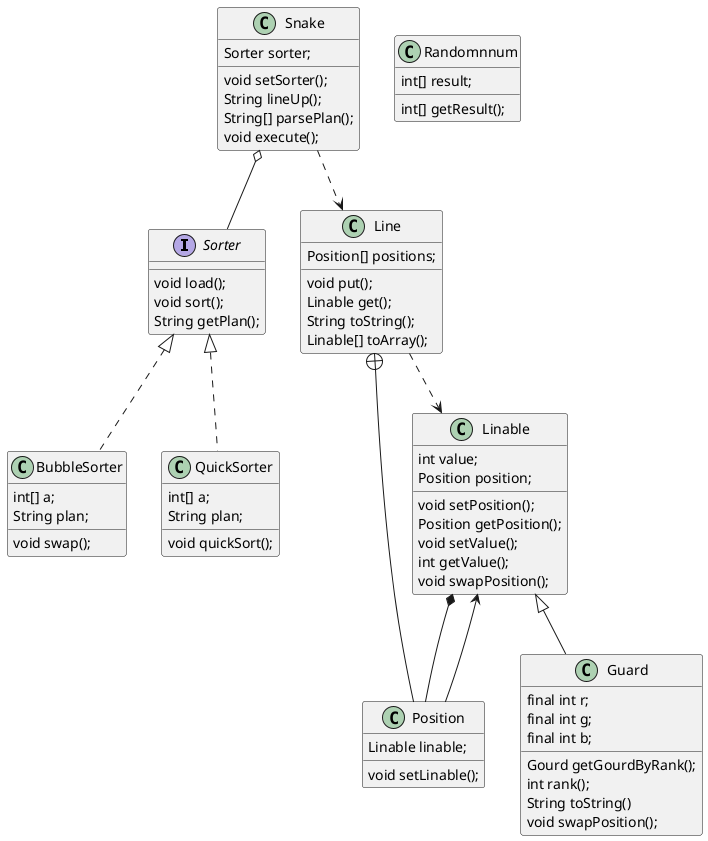 @startuml
interface Sorter{
    void load();
    void sort();
    String getPlan();
}

class BubbleSorter{

    int[] a;
    String plan;

    void swap();

}

class QuickSorter{

    int[] a;
    String plan;

    void quickSort();

}

class Linable{
    int value;
    Position position;
    void setPosition();
    Position getPosition();
    void setValue();
    int getValue();
    void swapPosition();
}



class Line{
    Position[] positions;

    void put();
    Linable get();
    String toString();
    Linable[] toArray();

}

class Position{
    Linable linable;

    void setLinable();

}

class Guard{
    final int r;
    final int g;
    final int b;

    Gourd getGourdByRank();
    int rank();
    String toString()
    void swapPosition();
}

class Snake{
    Sorter sorter;
    void setSorter();
    String lineUp();
    String[] parsePlan();
    void execute();
}

class Randomnnum{
    int[] result;
    int[] getResult();
}

Linable <|-- Guard

Linable *-- Position

Position --> Linable
Sorter <|.. BubbleSorter

Sorter <|.. QuickSorter

Line +-- Position

Snake o-- Sorter

Snake ..> Line

Line ..> Linable
@enduml